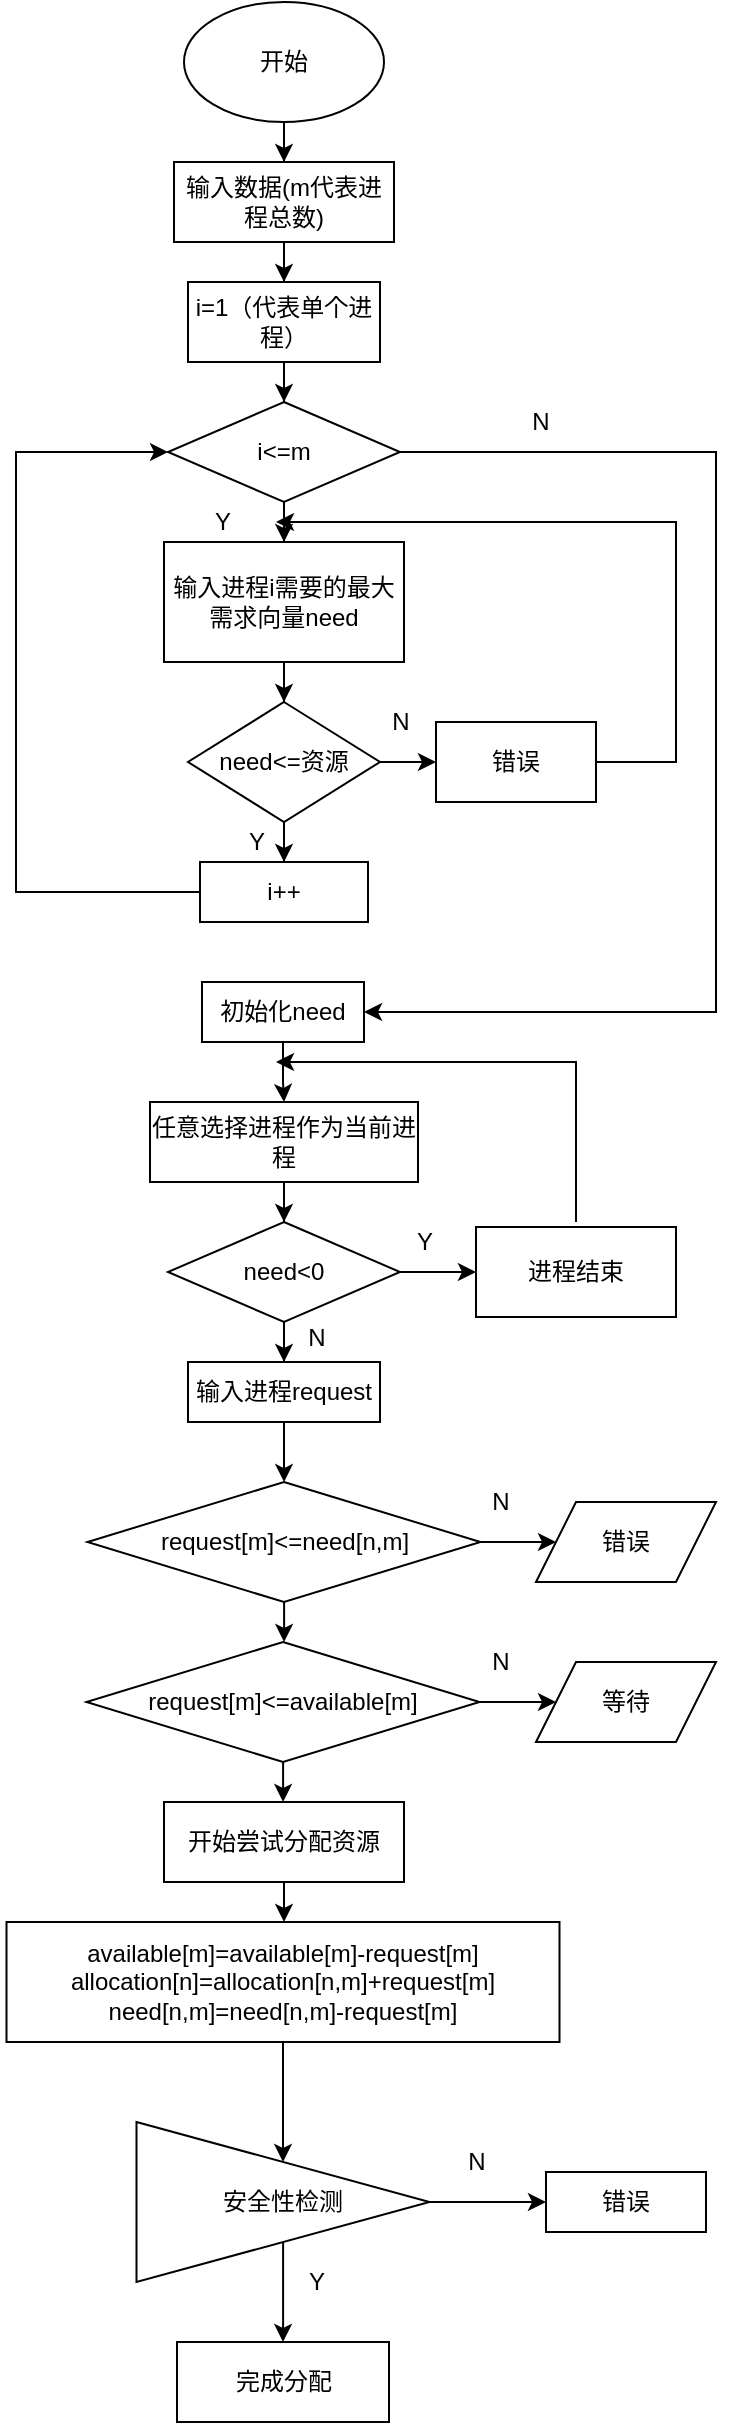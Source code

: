 <mxfile version="18.0.6" type="device"><diagram id="Zq4L_9EjMGquPJcSPm3y" name="Page-1"><mxGraphModel dx="632" dy="465" grid="1" gridSize="10" guides="1" tooltips="1" connect="1" arrows="1" fold="1" page="1" pageScale="1" pageWidth="3300" pageHeight="4681" math="0" shadow="0"><root><mxCell id="0"/><mxCell id="1" parent="0"/><mxCell id="XH3-L6cMKxvL66ViF5oK-3" value="" style="edgeStyle=orthogonalEdgeStyle;rounded=0;orthogonalLoop=1;jettySize=auto;html=1;" edge="1" parent="1" source="XH3-L6cMKxvL66ViF5oK-1" target="XH3-L6cMKxvL66ViF5oK-2"><mxGeometry relative="1" as="geometry"/></mxCell><mxCell id="XH3-L6cMKxvL66ViF5oK-1" value="开始" style="ellipse;whiteSpace=wrap;html=1;" vertex="1" parent="1"><mxGeometry x="364" width="100" height="60" as="geometry"/></mxCell><mxCell id="XH3-L6cMKxvL66ViF5oK-5" value="" style="edgeStyle=orthogonalEdgeStyle;rounded=0;orthogonalLoop=1;jettySize=auto;html=1;" edge="1" parent="1" source="XH3-L6cMKxvL66ViF5oK-2" target="XH3-L6cMKxvL66ViF5oK-4"><mxGeometry relative="1" as="geometry"/></mxCell><mxCell id="XH3-L6cMKxvL66ViF5oK-2" value="输入数据(m代表进程总数)" style="rounded=0;whiteSpace=wrap;html=1;" vertex="1" parent="1"><mxGeometry x="359" y="80" width="110" height="40" as="geometry"/></mxCell><mxCell id="XH3-L6cMKxvL66ViF5oK-7" value="" style="edgeStyle=orthogonalEdgeStyle;rounded=0;orthogonalLoop=1;jettySize=auto;html=1;" edge="1" parent="1" source="XH3-L6cMKxvL66ViF5oK-4" target="XH3-L6cMKxvL66ViF5oK-6"><mxGeometry relative="1" as="geometry"/></mxCell><mxCell id="XH3-L6cMKxvL66ViF5oK-4" value="i=1（代表单个进程）" style="rounded=0;whiteSpace=wrap;html=1;" vertex="1" parent="1"><mxGeometry x="366" y="140" width="96" height="40" as="geometry"/></mxCell><mxCell id="XH3-L6cMKxvL66ViF5oK-9" value="" style="edgeStyle=orthogonalEdgeStyle;rounded=0;orthogonalLoop=1;jettySize=auto;html=1;" edge="1" parent="1" source="XH3-L6cMKxvL66ViF5oK-6" target="XH3-L6cMKxvL66ViF5oK-8"><mxGeometry relative="1" as="geometry"/></mxCell><mxCell id="XH3-L6cMKxvL66ViF5oK-6" value="i&amp;lt;=m" style="rhombus;whiteSpace=wrap;html=1;" vertex="1" parent="1"><mxGeometry x="356" y="200" width="116" height="50" as="geometry"/></mxCell><mxCell id="XH3-L6cMKxvL66ViF5oK-11" value="" style="edgeStyle=orthogonalEdgeStyle;rounded=0;orthogonalLoop=1;jettySize=auto;html=1;" edge="1" parent="1" source="XH3-L6cMKxvL66ViF5oK-8" target="XH3-L6cMKxvL66ViF5oK-10"><mxGeometry relative="1" as="geometry"/></mxCell><mxCell id="XH3-L6cMKxvL66ViF5oK-8" value="输入进程i需要的最大需求向量need" style="rounded=0;whiteSpace=wrap;html=1;" vertex="1" parent="1"><mxGeometry x="354" y="270" width="120" height="60" as="geometry"/></mxCell><mxCell id="XH3-L6cMKxvL66ViF5oK-13" value="" style="edgeStyle=orthogonalEdgeStyle;rounded=0;orthogonalLoop=1;jettySize=auto;html=1;" edge="1" parent="1" source="XH3-L6cMKxvL66ViF5oK-10" target="XH3-L6cMKxvL66ViF5oK-12"><mxGeometry relative="1" as="geometry"/></mxCell><mxCell id="XH3-L6cMKxvL66ViF5oK-15" value="" style="edgeStyle=orthogonalEdgeStyle;rounded=0;orthogonalLoop=1;jettySize=auto;html=1;" edge="1" parent="1" source="XH3-L6cMKxvL66ViF5oK-10" target="XH3-L6cMKxvL66ViF5oK-14"><mxGeometry relative="1" as="geometry"/></mxCell><mxCell id="XH3-L6cMKxvL66ViF5oK-10" value="need&amp;lt;=资源" style="rhombus;whiteSpace=wrap;html=1;" vertex="1" parent="1"><mxGeometry x="366" y="350" width="96" height="60" as="geometry"/></mxCell><mxCell id="XH3-L6cMKxvL66ViF5oK-12" value="i++" style="rounded=0;whiteSpace=wrap;html=1;" vertex="1" parent="1"><mxGeometry x="372" y="430" width="84" height="30" as="geometry"/></mxCell><mxCell id="XH3-L6cMKxvL66ViF5oK-14" value="错误" style="rounded=0;whiteSpace=wrap;html=1;" vertex="1" parent="1"><mxGeometry x="490" y="360" width="80" height="40" as="geometry"/></mxCell><mxCell id="XH3-L6cMKxvL66ViF5oK-16" value="N" style="text;html=1;align=center;verticalAlign=middle;resizable=0;points=[];autosize=1;strokeColor=none;fillColor=none;" vertex="1" parent="1"><mxGeometry x="462" y="350" width="20" height="20" as="geometry"/></mxCell><mxCell id="XH3-L6cMKxvL66ViF5oK-17" value="Y" style="text;html=1;align=center;verticalAlign=middle;resizable=0;points=[];autosize=1;strokeColor=none;fillColor=none;" vertex="1" parent="1"><mxGeometry x="390" y="410" width="20" height="20" as="geometry"/></mxCell><mxCell id="XH3-L6cMKxvL66ViF5oK-18" value="" style="edgeStyle=elbowEdgeStyle;elbow=horizontal;endArrow=classic;html=1;rounded=0;exitX=1;exitY=0.5;exitDx=0;exitDy=0;" edge="1" parent="1" source="XH3-L6cMKxvL66ViF5oK-14"><mxGeometry width="50" height="50" relative="1" as="geometry"><mxPoint x="440" y="360" as="sourcePoint"/><mxPoint x="410" y="260" as="targetPoint"/><Array as="points"><mxPoint x="610" y="330"/></Array></mxGeometry></mxCell><mxCell id="XH3-L6cMKxvL66ViF5oK-19" value="" style="edgeStyle=elbowEdgeStyle;elbow=horizontal;endArrow=classic;html=1;rounded=0;exitX=0;exitY=0.5;exitDx=0;exitDy=0;entryX=0;entryY=0.5;entryDx=0;entryDy=0;" edge="1" parent="1" source="XH3-L6cMKxvL66ViF5oK-12" target="XH3-L6cMKxvL66ViF5oK-6"><mxGeometry width="50" height="50" relative="1" as="geometry"><mxPoint x="580" y="390" as="sourcePoint"/><mxPoint x="270" y="280" as="targetPoint"/><Array as="points"><mxPoint x="280" y="450"/></Array></mxGeometry></mxCell><mxCell id="XH3-L6cMKxvL66ViF5oK-24" value="" style="edgeStyle=orthogonalEdgeStyle;rounded=0;orthogonalLoop=1;jettySize=auto;html=1;" edge="1" parent="1" source="XH3-L6cMKxvL66ViF5oK-20" target="XH3-L6cMKxvL66ViF5oK-23"><mxGeometry relative="1" as="geometry"/></mxCell><mxCell id="XH3-L6cMKxvL66ViF5oK-20" value="初始化need" style="rounded=0;whiteSpace=wrap;html=1;" vertex="1" parent="1"><mxGeometry x="373" y="490" width="81" height="30" as="geometry"/></mxCell><mxCell id="XH3-L6cMKxvL66ViF5oK-22" value="" style="edgeStyle=elbowEdgeStyle;elbow=horizontal;endArrow=classic;html=1;rounded=0;exitX=1;exitY=0.5;exitDx=0;exitDy=0;entryX=1;entryY=0.5;entryDx=0;entryDy=0;" edge="1" parent="1" source="XH3-L6cMKxvL66ViF5oK-6" target="XH3-L6cMKxvL66ViF5oK-20"><mxGeometry width="50" height="50" relative="1" as="geometry"><mxPoint x="382" y="455" as="sourcePoint"/><mxPoint x="366" y="235" as="targetPoint"/><Array as="points"><mxPoint x="630" y="235"/></Array></mxGeometry></mxCell><mxCell id="XH3-L6cMKxvL66ViF5oK-27" value="" style="edgeStyle=orthogonalEdgeStyle;rounded=0;orthogonalLoop=1;jettySize=auto;html=1;" edge="1" parent="1" source="XH3-L6cMKxvL66ViF5oK-23" target="XH3-L6cMKxvL66ViF5oK-26"><mxGeometry relative="1" as="geometry"/></mxCell><mxCell id="XH3-L6cMKxvL66ViF5oK-23" value="&lt;div align=&quot;center&quot;&gt;&lt;br&gt;&lt;/div&gt;&lt;div align=&quot;center&quot;&gt;任意选择进程作为当前进程&lt;/div&gt;&lt;div align=&quot;center&quot;&gt;&lt;br&gt;&lt;/div&gt;" style="rounded=0;whiteSpace=wrap;html=1;align=center;" vertex="1" parent="1"><mxGeometry x="347" y="550" width="134" height="40" as="geometry"/></mxCell><mxCell id="XH3-L6cMKxvL66ViF5oK-29" value="" style="edgeStyle=orthogonalEdgeStyle;rounded=0;orthogonalLoop=1;jettySize=auto;html=1;" edge="1" parent="1" source="XH3-L6cMKxvL66ViF5oK-26" target="XH3-L6cMKxvL66ViF5oK-28"><mxGeometry relative="1" as="geometry"/></mxCell><mxCell id="XH3-L6cMKxvL66ViF5oK-33" value="" style="edgeStyle=orthogonalEdgeStyle;rounded=0;orthogonalLoop=1;jettySize=auto;html=1;" edge="1" parent="1" source="XH3-L6cMKxvL66ViF5oK-26" target="XH3-L6cMKxvL66ViF5oK-32"><mxGeometry relative="1" as="geometry"/></mxCell><mxCell id="XH3-L6cMKxvL66ViF5oK-26" value="need&amp;lt;0" style="rhombus;whiteSpace=wrap;html=1;" vertex="1" parent="1"><mxGeometry x="356" y="610" width="116" height="50" as="geometry"/></mxCell><mxCell id="XH3-L6cMKxvL66ViF5oK-28" value="进程结束" style="rounded=0;whiteSpace=wrap;html=1;" vertex="1" parent="1"><mxGeometry x="510" y="612.5" width="100" height="45" as="geometry"/></mxCell><mxCell id="XH3-L6cMKxvL66ViF5oK-30" value="" style="edgeStyle=elbowEdgeStyle;elbow=horizontal;endArrow=classic;html=1;rounded=0;" edge="1" parent="1"><mxGeometry width="50" height="50" relative="1" as="geometry"><mxPoint x="560" y="610" as="sourcePoint"/><mxPoint x="410" y="530" as="targetPoint"/><Array as="points"><mxPoint x="560" y="570"/></Array></mxGeometry></mxCell><mxCell id="XH3-L6cMKxvL66ViF5oK-31" value="Y" style="text;html=1;align=center;verticalAlign=middle;resizable=0;points=[];autosize=1;strokeColor=none;fillColor=none;" vertex="1" parent="1"><mxGeometry x="474" y="610" width="20" height="20" as="geometry"/></mxCell><mxCell id="XH3-L6cMKxvL66ViF5oK-37" value="" style="edgeStyle=orthogonalEdgeStyle;rounded=0;orthogonalLoop=1;jettySize=auto;html=1;" edge="1" parent="1" source="XH3-L6cMKxvL66ViF5oK-32" target="XH3-L6cMKxvL66ViF5oK-36"><mxGeometry relative="1" as="geometry"/></mxCell><mxCell id="XH3-L6cMKxvL66ViF5oK-32" value="输入进程request" style="rounded=0;whiteSpace=wrap;html=1;" vertex="1" parent="1"><mxGeometry x="366" y="680" width="96" height="30" as="geometry"/></mxCell><mxCell id="XH3-L6cMKxvL66ViF5oK-34" value="N" style="text;html=1;align=center;verticalAlign=middle;resizable=0;points=[];autosize=1;strokeColor=none;fillColor=none;" vertex="1" parent="1"><mxGeometry x="420" y="657.5" width="20" height="20" as="geometry"/></mxCell><mxCell id="XH3-L6cMKxvL66ViF5oK-39" value="" style="edgeStyle=orthogonalEdgeStyle;rounded=0;orthogonalLoop=1;jettySize=auto;html=1;" edge="1" parent="1" source="XH3-L6cMKxvL66ViF5oK-36" target="XH3-L6cMKxvL66ViF5oK-38"><mxGeometry relative="1" as="geometry"/></mxCell><mxCell id="XH3-L6cMKxvL66ViF5oK-42" value="" style="edgeStyle=orthogonalEdgeStyle;rounded=0;orthogonalLoop=1;jettySize=auto;html=1;" edge="1" parent="1" source="XH3-L6cMKxvL66ViF5oK-36" target="XH3-L6cMKxvL66ViF5oK-41"><mxGeometry relative="1" as="geometry"/></mxCell><mxCell id="XH3-L6cMKxvL66ViF5oK-36" value="request[m]&amp;lt;=need[n,m]" style="rhombus;whiteSpace=wrap;html=1;" vertex="1" parent="1"><mxGeometry x="315.75" y="740" width="196.5" height="60" as="geometry"/></mxCell><mxCell id="XH3-L6cMKxvL66ViF5oK-38" value="错误" style="shape=parallelogram;perimeter=parallelogramPerimeter;whiteSpace=wrap;html=1;fixedSize=1;" vertex="1" parent="1"><mxGeometry x="540" y="750" width="90" height="40" as="geometry"/></mxCell><mxCell id="XH3-L6cMKxvL66ViF5oK-44" value="" style="edgeStyle=orthogonalEdgeStyle;rounded=0;orthogonalLoop=1;jettySize=auto;html=1;" edge="1" parent="1" source="XH3-L6cMKxvL66ViF5oK-41" target="XH3-L6cMKxvL66ViF5oK-43"><mxGeometry relative="1" as="geometry"/></mxCell><mxCell id="XH3-L6cMKxvL66ViF5oK-46" value="" style="edgeStyle=orthogonalEdgeStyle;rounded=0;orthogonalLoop=1;jettySize=auto;html=1;" edge="1" parent="1" source="XH3-L6cMKxvL66ViF5oK-41" target="XH3-L6cMKxvL66ViF5oK-45"><mxGeometry relative="1" as="geometry"/></mxCell><mxCell id="XH3-L6cMKxvL66ViF5oK-41" value="request[m]&amp;lt;=available[m]" style="rhombus;whiteSpace=wrap;html=1;" vertex="1" parent="1"><mxGeometry x="315.25" y="820" width="196.5" height="60" as="geometry"/></mxCell><mxCell id="XH3-L6cMKxvL66ViF5oK-43" value="等待" style="shape=parallelogram;perimeter=parallelogramPerimeter;whiteSpace=wrap;html=1;fixedSize=1;" vertex="1" parent="1"><mxGeometry x="540" y="830" width="90" height="40" as="geometry"/></mxCell><mxCell id="XH3-L6cMKxvL66ViF5oK-48" value="" style="edgeStyle=orthogonalEdgeStyle;rounded=0;orthogonalLoop=1;jettySize=auto;html=1;" edge="1" parent="1" source="XH3-L6cMKxvL66ViF5oK-45" target="XH3-L6cMKxvL66ViF5oK-47"><mxGeometry relative="1" as="geometry"/></mxCell><mxCell id="XH3-L6cMKxvL66ViF5oK-45" value="开始尝试分配资源" style="rounded=0;whiteSpace=wrap;html=1;" vertex="1" parent="1"><mxGeometry x="354" y="900" width="120" height="40" as="geometry"/></mxCell><mxCell id="XH3-L6cMKxvL66ViF5oK-50" value="" style="edgeStyle=orthogonalEdgeStyle;rounded=0;orthogonalLoop=1;jettySize=auto;html=1;" edge="1" parent="1" source="XH3-L6cMKxvL66ViF5oK-47" target="XH3-L6cMKxvL66ViF5oK-49"><mxGeometry relative="1" as="geometry"/></mxCell><mxCell id="XH3-L6cMKxvL66ViF5oK-47" value="&lt;div&gt;available[m]=available[m]-request[m]&lt;/div&gt;&lt;div&gt;allocation[n]=allocation[n,m]+request[m]&lt;/div&gt;&lt;div&gt;need[n,m]=need[n,m]-request[m]&lt;/div&gt;" style="rounded=0;whiteSpace=wrap;html=1;" vertex="1" parent="1"><mxGeometry x="275.25" y="960" width="276.5" height="60" as="geometry"/></mxCell><mxCell id="XH3-L6cMKxvL66ViF5oK-52" value="" style="edgeStyle=orthogonalEdgeStyle;rounded=0;orthogonalLoop=1;jettySize=auto;html=1;" edge="1" parent="1" source="XH3-L6cMKxvL66ViF5oK-49" target="XH3-L6cMKxvL66ViF5oK-51"><mxGeometry relative="1" as="geometry"/></mxCell><mxCell id="XH3-L6cMKxvL66ViF5oK-58" value="" style="edgeStyle=orthogonalEdgeStyle;rounded=0;orthogonalLoop=1;jettySize=auto;html=1;" edge="1" parent="1" source="XH3-L6cMKxvL66ViF5oK-49" target="XH3-L6cMKxvL66ViF5oK-57"><mxGeometry relative="1" as="geometry"/></mxCell><mxCell id="XH3-L6cMKxvL66ViF5oK-49" value="安全性检测" style="triangle;whiteSpace=wrap;html=1;" vertex="1" parent="1"><mxGeometry x="340.25" y="1060" width="146.5" height="80" as="geometry"/></mxCell><mxCell id="XH3-L6cMKxvL66ViF5oK-51" value="完成分配" style="rounded=0;whiteSpace=wrap;html=1;" vertex="1" parent="1"><mxGeometry x="360.5" y="1170" width="106" height="40" as="geometry"/></mxCell><mxCell id="XH3-L6cMKxvL66ViF5oK-53" value="N" style="text;html=1;align=center;verticalAlign=middle;resizable=0;points=[];autosize=1;strokeColor=none;fillColor=none;" vertex="1" parent="1"><mxGeometry x="511.75" y="740" width="20" height="20" as="geometry"/></mxCell><mxCell id="XH3-L6cMKxvL66ViF5oK-54" value="N" style="text;html=1;align=center;verticalAlign=middle;resizable=0;points=[];autosize=1;strokeColor=none;fillColor=none;" vertex="1" parent="1"><mxGeometry x="512.25" y="820" width="20" height="20" as="geometry"/></mxCell><mxCell id="XH3-L6cMKxvL66ViF5oK-55" value="N" style="text;html=1;align=center;verticalAlign=middle;resizable=0;points=[];autosize=1;strokeColor=none;fillColor=none;" vertex="1" parent="1"><mxGeometry x="500" y="1070" width="20" height="20" as="geometry"/></mxCell><mxCell id="XH3-L6cMKxvL66ViF5oK-56" value="Y" style="text;html=1;align=center;verticalAlign=middle;resizable=0;points=[];autosize=1;strokeColor=none;fillColor=none;" vertex="1" parent="1"><mxGeometry x="420" y="1130" width="20" height="20" as="geometry"/></mxCell><mxCell id="XH3-L6cMKxvL66ViF5oK-57" value="错误" style="rounded=0;whiteSpace=wrap;html=1;" vertex="1" parent="1"><mxGeometry x="545" y="1085" width="80" height="30" as="geometry"/></mxCell><mxCell id="XH3-L6cMKxvL66ViF5oK-59" value="Y" style="text;html=1;align=center;verticalAlign=middle;resizable=0;points=[];autosize=1;strokeColor=none;fillColor=none;" vertex="1" parent="1"><mxGeometry x="373" y="250" width="20" height="20" as="geometry"/></mxCell><mxCell id="XH3-L6cMKxvL66ViF5oK-60" value="N" style="text;html=1;align=center;verticalAlign=middle;resizable=0;points=[];autosize=1;strokeColor=none;fillColor=none;" vertex="1" parent="1"><mxGeometry x="532.25" y="200" width="20" height="20" as="geometry"/></mxCell></root></mxGraphModel></diagram></mxfile>